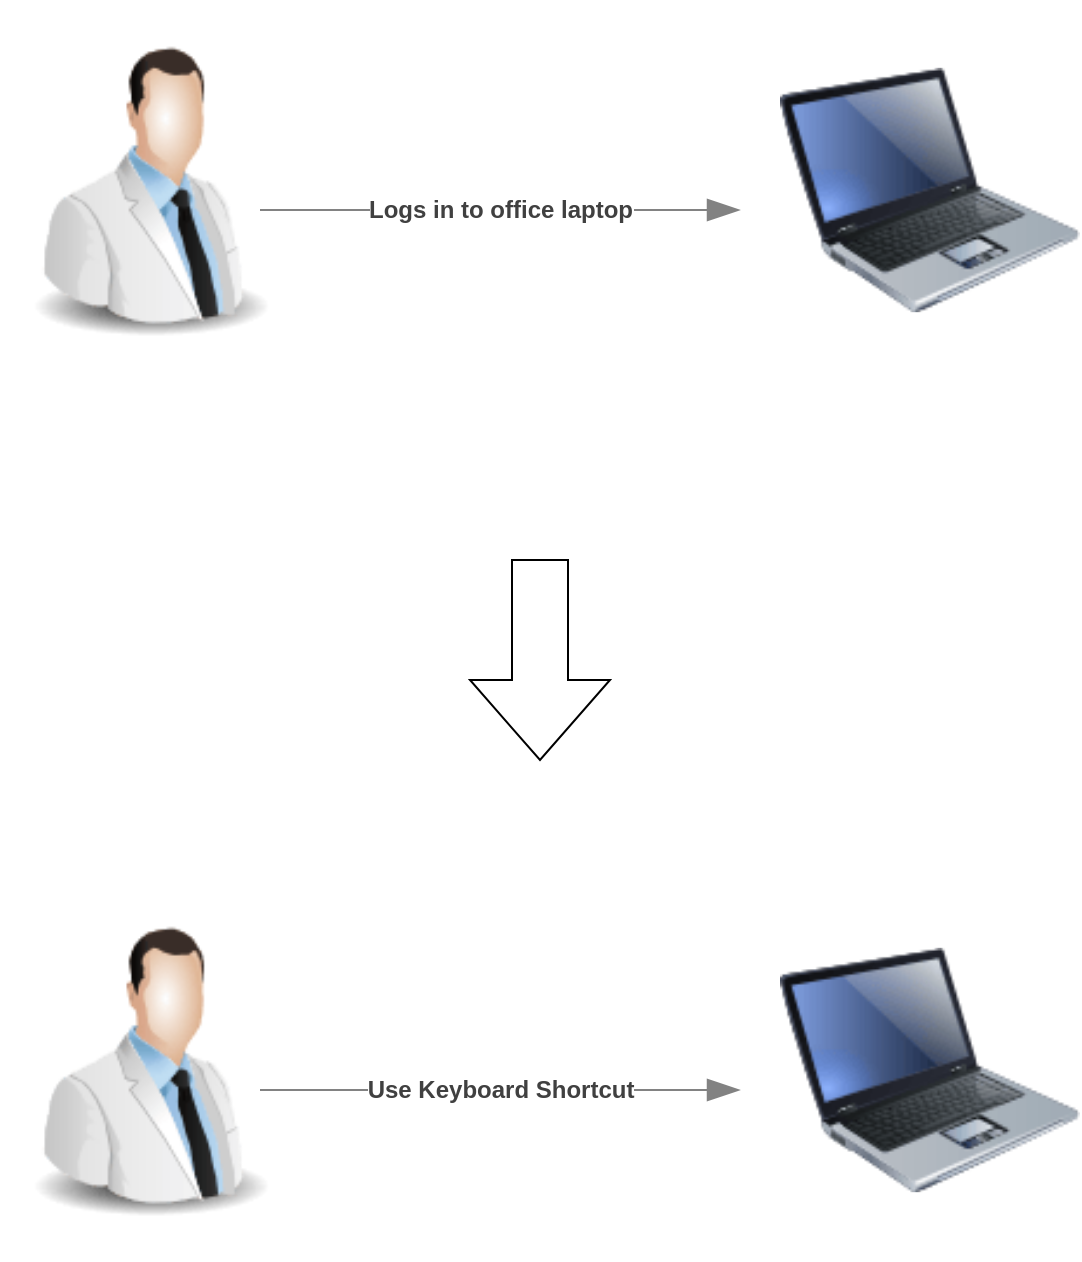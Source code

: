 <mxfile version="22.0.8" type="device">
  <diagram name="Page-1" id="m_PVUNnjnnFQxlGxqVkp">
    <mxGraphModel dx="1193" dy="773" grid="1" gridSize="10" guides="1" tooltips="1" connect="1" arrows="1" fold="1" page="1" pageScale="1" pageWidth="1169" pageHeight="827" math="0" shadow="0">
      <root>
        <mxCell id="0" />
        <mxCell id="1" parent="0" />
        <mxCell id="zFDp9GB-JW8S8Rdeju2c-31" value="" style="image;html=1;image=img/lib/clip_art/computers/Laptop_128x128.png" vertex="1" parent="1">
          <mxGeometry x="705" width="150" height="190" as="geometry" />
        </mxCell>
        <mxCell id="zFDp9GB-JW8S8Rdeju2c-33" value="" style="image;html=1;image=img/lib/clip_art/people/Scientist_Man_128x128.png" vertex="1" parent="1">
          <mxGeometry x="315" y="20" width="150" height="150" as="geometry" />
        </mxCell>
        <object placeholders="1" c4Type="Relationship" c4Description="Logs in to office laptop" label="&lt;div style=&quot;text-align: left; font-size: 12px;&quot;&gt;&lt;div style=&quot;text-align: center; font-size: 12px;&quot;&gt;&lt;b style=&quot;font-size: 12px;&quot;&gt;%c4Description%&lt;/b&gt;&lt;/div&gt;&lt;/div&gt;" id="zFDp9GB-JW8S8Rdeju2c-34">
          <mxCell style="endArrow=blockThin;html=1;fontSize=12;fontColor=#404040;strokeWidth=1;endFill=1;strokeColor=#828282;elbow=vertical;metaEdit=1;endSize=14;startSize=14;jumpStyle=arc;jumpSize=16;rounded=0;edgeStyle=orthogonalEdgeStyle;" edge="1" parent="1">
            <mxGeometry width="240" relative="1" as="geometry">
              <mxPoint x="445" y="105" as="sourcePoint" />
              <mxPoint x="685" y="105" as="targetPoint" />
            </mxGeometry>
          </mxCell>
        </object>
        <mxCell id="zFDp9GB-JW8S8Rdeju2c-35" value="" style="image;html=1;image=img/lib/clip_art/computers/Laptop_128x128.png" vertex="1" parent="1">
          <mxGeometry x="705" y="440" width="150" height="190" as="geometry" />
        </mxCell>
        <mxCell id="zFDp9GB-JW8S8Rdeju2c-36" value="" style="image;html=1;image=img/lib/clip_art/people/Scientist_Man_128x128.png" vertex="1" parent="1">
          <mxGeometry x="315" y="460" width="150" height="150" as="geometry" />
        </mxCell>
        <object placeholders="1" c4Type="Relationship" c4Description="Use Keyboard Shortcut" label="&lt;div style=&quot;text-align: left; font-size: 12px;&quot;&gt;&lt;div style=&quot;text-align: center; font-size: 12px;&quot;&gt;&lt;b style=&quot;font-size: 12px;&quot;&gt;%c4Description%&lt;/b&gt;&lt;/div&gt;&lt;/div&gt;" id="zFDp9GB-JW8S8Rdeju2c-37">
          <mxCell style="endArrow=blockThin;html=1;fontSize=12;fontColor=#404040;strokeWidth=1;endFill=1;strokeColor=#828282;elbow=vertical;metaEdit=1;endSize=14;startSize=14;jumpStyle=arc;jumpSize=16;rounded=0;edgeStyle=orthogonalEdgeStyle;" edge="1" parent="1">
            <mxGeometry width="240" relative="1" as="geometry">
              <mxPoint x="445" y="545" as="sourcePoint" />
              <mxPoint x="685" y="545" as="targetPoint" />
            </mxGeometry>
          </mxCell>
        </object>
        <mxCell id="zFDp9GB-JW8S8Rdeju2c-38" value="" style="html=1;shadow=0;dashed=0;align=center;verticalAlign=middle;shape=mxgraph.arrows2.arrow;dy=0.6;dx=40;direction=south;notch=0;" vertex="1" parent="1">
          <mxGeometry x="550" y="280" width="70" height="100" as="geometry" />
        </mxCell>
      </root>
    </mxGraphModel>
  </diagram>
</mxfile>

